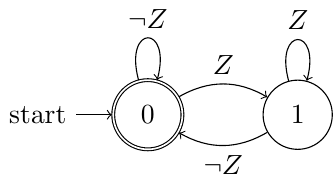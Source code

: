 \documentclass[tikz]{standalone}
\usetikzlibrary{arrows, automata, calc, positioning}
\begin{document}
\begin{tikzpicture}
    \node[state, initial,accepting] (0) at (0,0) {0};
    \node[state ] (1) [right=of 0] {1};

    \draw[->] (0) [loop above] to node [above] {$\neg Z$} (0);
    \draw[->] (0) [bend left] to node [above] {$Z$} (1);
    \draw[->] (1) [bend left] to node [below] {$\neg Z$} (0);
    \draw[->] (1) [loop above] to node [above] {$Z$} (1);
\end{tikzpicture}
\end{document}
